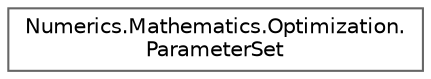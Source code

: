 digraph "Graphical Class Hierarchy"
{
 // LATEX_PDF_SIZE
  bgcolor="transparent";
  edge [fontname=Helvetica,fontsize=10,labelfontname=Helvetica,labelfontsize=10];
  node [fontname=Helvetica,fontsize=10,shape=box,height=0.2,width=0.4];
  rankdir="LR";
  Node0 [id="Node000000",label="Numerics.Mathematics.Optimization.\lParameterSet",height=0.2,width=0.4,color="grey40", fillcolor="white", style="filled",URL="$struct_numerics_1_1_mathematics_1_1_optimization_1_1_parameter_set.html",tooltip="A class for storing an optimization trial parameter set."];
}
